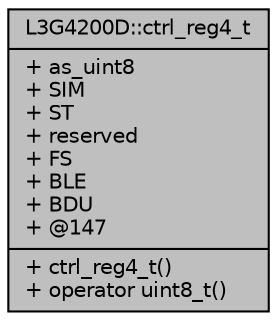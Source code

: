 digraph "L3G4200D::ctrl_reg4_t"
{
  edge [fontname="Helvetica",fontsize="10",labelfontname="Helvetica",labelfontsize="10"];
  node [fontname="Helvetica",fontsize="10",shape=record];
  Node1 [label="{L3G4200D::ctrl_reg4_t\n|+ as_uint8\l+ SIM\l+ ST\l+ reserved\l+ FS\l+ BLE\l+ BDU\l+ @147\l|+ ctrl_reg4_t()\l+ operator uint8_t()\l}",height=0.2,width=0.4,color="black", fillcolor="grey75", style="filled", fontcolor="black"];
}
